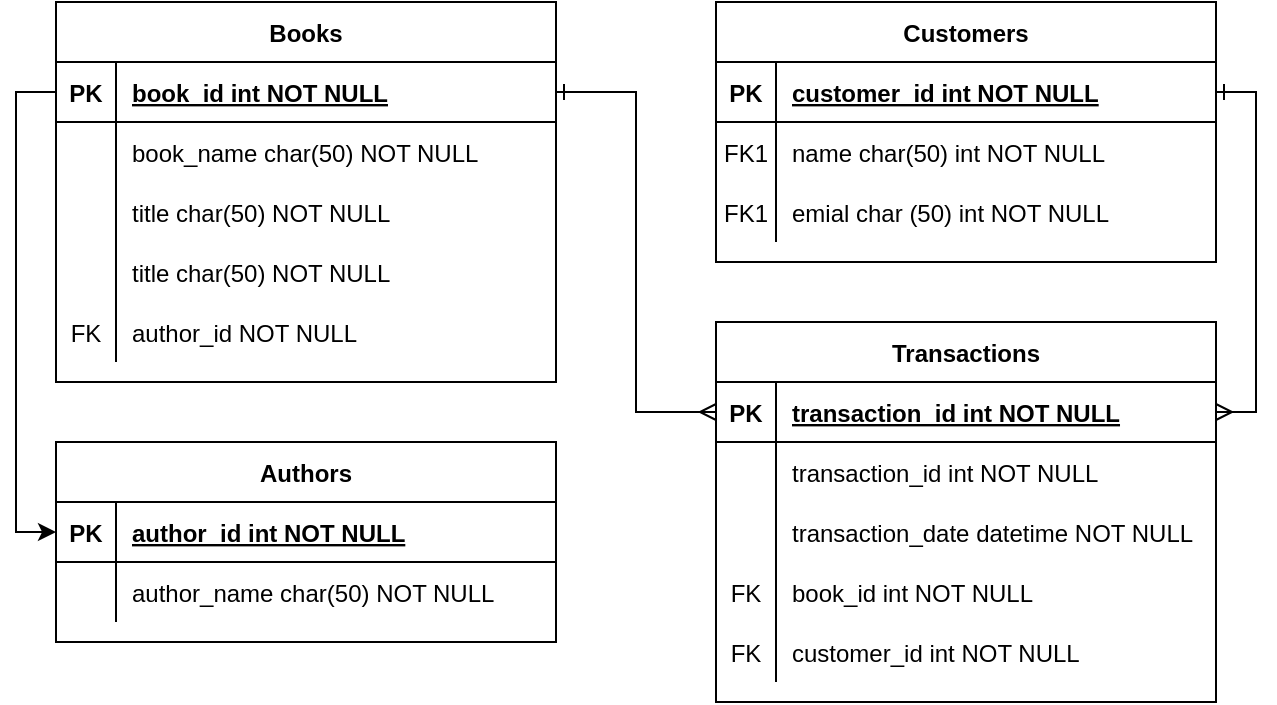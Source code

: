 <mxfile version="24.7.7">
  <diagram name="Page-1" id="sef4F5jv5PjEhOy65nTE">
    <mxGraphModel dx="1562" dy="877" grid="1" gridSize="10" guides="1" tooltips="1" connect="1" arrows="1" fold="1" page="1" pageScale="1" pageWidth="850" pageHeight="1100" math="0" shadow="0">
      <root>
        <mxCell id="0" />
        <mxCell id="1" parent="0" />
        <mxCell id="Gy79nGPTukRqcgBt0ywC-1" value="Customers" style="shape=table;startSize=30;container=1;collapsible=1;childLayout=tableLayout;fixedRows=1;rowLines=0;fontStyle=1;align=center;resizeLast=1;" parent="1" vertex="1">
          <mxGeometry x="450" y="120" width="250" height="130" as="geometry" />
        </mxCell>
        <mxCell id="Gy79nGPTukRqcgBt0ywC-2" value="" style="shape=partialRectangle;collapsible=0;dropTarget=0;pointerEvents=0;fillColor=none;points=[[0,0.5],[1,0.5]];portConstraint=eastwest;top=0;left=0;right=0;bottom=1;" parent="Gy79nGPTukRqcgBt0ywC-1" vertex="1">
          <mxGeometry y="30" width="250" height="30" as="geometry" />
        </mxCell>
        <mxCell id="Gy79nGPTukRqcgBt0ywC-3" value="PK" style="shape=partialRectangle;overflow=hidden;connectable=0;fillColor=none;top=0;left=0;bottom=0;right=0;fontStyle=1;" parent="Gy79nGPTukRqcgBt0ywC-2" vertex="1">
          <mxGeometry width="30" height="30" as="geometry">
            <mxRectangle width="30" height="30" as="alternateBounds" />
          </mxGeometry>
        </mxCell>
        <mxCell id="Gy79nGPTukRqcgBt0ywC-4" value="customer_id int NOT NULL " style="shape=partialRectangle;overflow=hidden;connectable=0;fillColor=none;top=0;left=0;bottom=0;right=0;align=left;spacingLeft=6;fontStyle=5;" parent="Gy79nGPTukRqcgBt0ywC-2" vertex="1">
          <mxGeometry x="30" width="220" height="30" as="geometry">
            <mxRectangle width="220" height="30" as="alternateBounds" />
          </mxGeometry>
        </mxCell>
        <mxCell id="Gy79nGPTukRqcgBt0ywC-5" value="" style="shape=partialRectangle;collapsible=0;dropTarget=0;pointerEvents=0;fillColor=none;points=[[0,0.5],[1,0.5]];portConstraint=eastwest;top=0;left=0;right=0;bottom=0;" parent="Gy79nGPTukRqcgBt0ywC-1" vertex="1">
          <mxGeometry y="60" width="250" height="30" as="geometry" />
        </mxCell>
        <mxCell id="Gy79nGPTukRqcgBt0ywC-6" value="FK1" style="shape=partialRectangle;overflow=hidden;connectable=0;fillColor=none;top=0;left=0;bottom=0;right=0;" parent="Gy79nGPTukRqcgBt0ywC-5" vertex="1">
          <mxGeometry width="30" height="30" as="geometry">
            <mxRectangle width="30" height="30" as="alternateBounds" />
          </mxGeometry>
        </mxCell>
        <mxCell id="Gy79nGPTukRqcgBt0ywC-7" value="name char(50) int NOT NULL" style="shape=partialRectangle;overflow=hidden;connectable=0;fillColor=none;top=0;left=0;bottom=0;right=0;align=left;spacingLeft=6;" parent="Gy79nGPTukRqcgBt0ywC-5" vertex="1">
          <mxGeometry x="30" width="220" height="30" as="geometry">
            <mxRectangle width="220" height="30" as="alternateBounds" />
          </mxGeometry>
        </mxCell>
        <mxCell id="Gy79nGPTukRqcgBt0ywC-8" value="" style="shape=partialRectangle;collapsible=0;dropTarget=0;pointerEvents=0;fillColor=none;points=[[0,0.5],[1,0.5]];portConstraint=eastwest;top=0;left=0;right=0;bottom=0;" parent="Gy79nGPTukRqcgBt0ywC-1" vertex="1">
          <mxGeometry y="90" width="250" height="30" as="geometry" />
        </mxCell>
        <mxCell id="Gy79nGPTukRqcgBt0ywC-9" value="FK1" style="shape=partialRectangle;overflow=hidden;connectable=0;fillColor=none;top=0;left=0;bottom=0;right=0;" parent="Gy79nGPTukRqcgBt0ywC-8" vertex="1">
          <mxGeometry width="30" height="30" as="geometry">
            <mxRectangle width="30" height="30" as="alternateBounds" />
          </mxGeometry>
        </mxCell>
        <mxCell id="Gy79nGPTukRqcgBt0ywC-10" value="emial char (50) int NOT NULL" style="shape=partialRectangle;overflow=hidden;connectable=0;fillColor=none;top=0;left=0;bottom=0;right=0;align=left;spacingLeft=6;" parent="Gy79nGPTukRqcgBt0ywC-8" vertex="1">
          <mxGeometry x="30" width="220" height="30" as="geometry">
            <mxRectangle width="220" height="30" as="alternateBounds" />
          </mxGeometry>
        </mxCell>
        <mxCell id="Gy79nGPTukRqcgBt0ywC-11" value="Transactions" style="shape=table;startSize=30;container=1;collapsible=1;childLayout=tableLayout;fixedRows=1;rowLines=0;fontStyle=1;align=center;resizeLast=1;" parent="1" vertex="1">
          <mxGeometry x="450" y="280" width="250" height="190" as="geometry" />
        </mxCell>
        <mxCell id="Gy79nGPTukRqcgBt0ywC-12" value="" style="shape=partialRectangle;collapsible=0;dropTarget=0;pointerEvents=0;fillColor=none;points=[[0,0.5],[1,0.5]];portConstraint=eastwest;top=0;left=0;right=0;bottom=1;" parent="Gy79nGPTukRqcgBt0ywC-11" vertex="1">
          <mxGeometry y="30" width="250" height="30" as="geometry" />
        </mxCell>
        <mxCell id="Gy79nGPTukRqcgBt0ywC-13" value="PK" style="shape=partialRectangle;overflow=hidden;connectable=0;fillColor=none;top=0;left=0;bottom=0;right=0;fontStyle=1;" parent="Gy79nGPTukRqcgBt0ywC-12" vertex="1">
          <mxGeometry width="30" height="30" as="geometry">
            <mxRectangle width="30" height="30" as="alternateBounds" />
          </mxGeometry>
        </mxCell>
        <mxCell id="Gy79nGPTukRqcgBt0ywC-14" value="transaction_id int NOT NULL " style="shape=partialRectangle;overflow=hidden;connectable=0;fillColor=none;top=0;left=0;bottom=0;right=0;align=left;spacingLeft=6;fontStyle=5;" parent="Gy79nGPTukRqcgBt0ywC-12" vertex="1">
          <mxGeometry x="30" width="220" height="30" as="geometry">
            <mxRectangle width="220" height="30" as="alternateBounds" />
          </mxGeometry>
        </mxCell>
        <mxCell id="Gy79nGPTukRqcgBt0ywC-15" value="" style="shape=partialRectangle;collapsible=0;dropTarget=0;pointerEvents=0;fillColor=none;points=[[0,0.5],[1,0.5]];portConstraint=eastwest;top=0;left=0;right=0;bottom=0;" parent="Gy79nGPTukRqcgBt0ywC-11" vertex="1">
          <mxGeometry y="60" width="250" height="30" as="geometry" />
        </mxCell>
        <mxCell id="Gy79nGPTukRqcgBt0ywC-16" value="" style="shape=partialRectangle;overflow=hidden;connectable=0;fillColor=none;top=0;left=0;bottom=0;right=0;" parent="Gy79nGPTukRqcgBt0ywC-15" vertex="1">
          <mxGeometry width="30" height="30" as="geometry">
            <mxRectangle width="30" height="30" as="alternateBounds" />
          </mxGeometry>
        </mxCell>
        <mxCell id="Gy79nGPTukRqcgBt0ywC-17" value="transaction_id int NOT NULL" style="shape=partialRectangle;overflow=hidden;connectable=0;fillColor=none;top=0;left=0;bottom=0;right=0;align=left;spacingLeft=6;" parent="Gy79nGPTukRqcgBt0ywC-15" vertex="1">
          <mxGeometry x="30" width="220" height="30" as="geometry">
            <mxRectangle width="220" height="30" as="alternateBounds" />
          </mxGeometry>
        </mxCell>
        <mxCell id="Gy79nGPTukRqcgBt0ywC-18" value="" style="shape=partialRectangle;collapsible=0;dropTarget=0;pointerEvents=0;fillColor=none;points=[[0,0.5],[1,0.5]];portConstraint=eastwest;top=0;left=0;right=0;bottom=0;" parent="Gy79nGPTukRqcgBt0ywC-11" vertex="1">
          <mxGeometry y="90" width="250" height="30" as="geometry" />
        </mxCell>
        <mxCell id="Gy79nGPTukRqcgBt0ywC-19" value="" style="shape=partialRectangle;overflow=hidden;connectable=0;fillColor=none;top=0;left=0;bottom=0;right=0;" parent="Gy79nGPTukRqcgBt0ywC-18" vertex="1">
          <mxGeometry width="30" height="30" as="geometry">
            <mxRectangle width="30" height="30" as="alternateBounds" />
          </mxGeometry>
        </mxCell>
        <mxCell id="Gy79nGPTukRqcgBt0ywC-20" value="transaction_date datetime NOT NULL" style="shape=partialRectangle;overflow=hidden;connectable=0;fillColor=none;top=0;left=0;bottom=0;right=0;align=left;spacingLeft=6;" parent="Gy79nGPTukRqcgBt0ywC-18" vertex="1">
          <mxGeometry x="30" width="220" height="30" as="geometry">
            <mxRectangle width="220" height="30" as="alternateBounds" />
          </mxGeometry>
        </mxCell>
        <mxCell id="Gy79nGPTukRqcgBt0ywC-21" value="" style="shape=partialRectangle;collapsible=0;dropTarget=0;pointerEvents=0;fillColor=none;points=[[0,0.5],[1,0.5]];portConstraint=eastwest;top=0;left=0;right=0;bottom=0;" parent="Gy79nGPTukRqcgBt0ywC-11" vertex="1">
          <mxGeometry y="120" width="250" height="30" as="geometry" />
        </mxCell>
        <mxCell id="Gy79nGPTukRqcgBt0ywC-22" value="FK" style="shape=partialRectangle;overflow=hidden;connectable=0;fillColor=none;top=0;left=0;bottom=0;right=0;" parent="Gy79nGPTukRqcgBt0ywC-21" vertex="1">
          <mxGeometry width="30" height="30" as="geometry">
            <mxRectangle width="30" height="30" as="alternateBounds" />
          </mxGeometry>
        </mxCell>
        <mxCell id="Gy79nGPTukRqcgBt0ywC-23" value="book_id int NOT NULL" style="shape=partialRectangle;overflow=hidden;connectable=0;fillColor=none;top=0;left=0;bottom=0;right=0;align=left;spacingLeft=6;" parent="Gy79nGPTukRqcgBt0ywC-21" vertex="1">
          <mxGeometry x="30" width="220" height="30" as="geometry">
            <mxRectangle width="220" height="30" as="alternateBounds" />
          </mxGeometry>
        </mxCell>
        <mxCell id="Gy79nGPTukRqcgBt0ywC-24" value="" style="shape=partialRectangle;collapsible=0;dropTarget=0;pointerEvents=0;fillColor=none;points=[[0,0.5],[1,0.5]];portConstraint=eastwest;top=0;left=0;right=0;bottom=0;" parent="Gy79nGPTukRqcgBt0ywC-11" vertex="1">
          <mxGeometry y="150" width="250" height="30" as="geometry" />
        </mxCell>
        <mxCell id="Gy79nGPTukRqcgBt0ywC-25" value="FK" style="shape=partialRectangle;overflow=hidden;connectable=0;fillColor=none;top=0;left=0;bottom=0;right=0;" parent="Gy79nGPTukRqcgBt0ywC-24" vertex="1">
          <mxGeometry width="30" height="30" as="geometry">
            <mxRectangle width="30" height="30" as="alternateBounds" />
          </mxGeometry>
        </mxCell>
        <mxCell id="Gy79nGPTukRqcgBt0ywC-26" value="customer_id int NOT NULL" style="shape=partialRectangle;overflow=hidden;connectable=0;fillColor=none;top=0;left=0;bottom=0;right=0;align=left;spacingLeft=6;" parent="Gy79nGPTukRqcgBt0ywC-24" vertex="1">
          <mxGeometry x="30" width="220" height="30" as="geometry">
            <mxRectangle width="220" height="30" as="alternateBounds" />
          </mxGeometry>
        </mxCell>
        <mxCell id="Gy79nGPTukRqcgBt0ywC-27" value="Books" style="shape=table;startSize=30;container=1;collapsible=1;childLayout=tableLayout;fixedRows=1;rowLines=0;fontStyle=1;align=center;resizeLast=1;" parent="1" vertex="1">
          <mxGeometry x="120" y="120" width="250" height="190" as="geometry" />
        </mxCell>
        <mxCell id="Gy79nGPTukRqcgBt0ywC-28" value="" style="shape=partialRectangle;collapsible=0;dropTarget=0;pointerEvents=0;fillColor=none;points=[[0,0.5],[1,0.5]];portConstraint=eastwest;top=0;left=0;right=0;bottom=1;" parent="Gy79nGPTukRqcgBt0ywC-27" vertex="1">
          <mxGeometry y="30" width="250" height="30" as="geometry" />
        </mxCell>
        <mxCell id="Gy79nGPTukRqcgBt0ywC-29" value="PK" style="shape=partialRectangle;overflow=hidden;connectable=0;fillColor=none;top=0;left=0;bottom=0;right=0;fontStyle=1;" parent="Gy79nGPTukRqcgBt0ywC-28" vertex="1">
          <mxGeometry width="30" height="30" as="geometry">
            <mxRectangle width="30" height="30" as="alternateBounds" />
          </mxGeometry>
        </mxCell>
        <mxCell id="Gy79nGPTukRqcgBt0ywC-30" value="book_id int NOT NULL " style="shape=partialRectangle;overflow=hidden;connectable=0;fillColor=none;top=0;left=0;bottom=0;right=0;align=left;spacingLeft=6;fontStyle=5;" parent="Gy79nGPTukRqcgBt0ywC-28" vertex="1">
          <mxGeometry x="30" width="220" height="30" as="geometry">
            <mxRectangle width="220" height="30" as="alternateBounds" />
          </mxGeometry>
        </mxCell>
        <mxCell id="Gy79nGPTukRqcgBt0ywC-31" value="" style="shape=partialRectangle;collapsible=0;dropTarget=0;pointerEvents=0;fillColor=none;points=[[0,0.5],[1,0.5]];portConstraint=eastwest;top=0;left=0;right=0;bottom=0;" parent="Gy79nGPTukRqcgBt0ywC-27" vertex="1">
          <mxGeometry y="60" width="250" height="30" as="geometry" />
        </mxCell>
        <mxCell id="Gy79nGPTukRqcgBt0ywC-32" value="" style="shape=partialRectangle;overflow=hidden;connectable=0;fillColor=none;top=0;left=0;bottom=0;right=0;" parent="Gy79nGPTukRqcgBt0ywC-31" vertex="1">
          <mxGeometry width="30" height="30" as="geometry">
            <mxRectangle width="30" height="30" as="alternateBounds" />
          </mxGeometry>
        </mxCell>
        <mxCell id="Gy79nGPTukRqcgBt0ywC-33" value="book_name char(50) NOT NULL" style="shape=partialRectangle;overflow=hidden;connectable=0;fillColor=none;top=0;left=0;bottom=0;right=0;align=left;spacingLeft=6;" parent="Gy79nGPTukRqcgBt0ywC-31" vertex="1">
          <mxGeometry x="30" width="220" height="30" as="geometry">
            <mxRectangle width="220" height="30" as="alternateBounds" />
          </mxGeometry>
        </mxCell>
        <mxCell id="Gy79nGPTukRqcgBt0ywC-34" value="" style="shape=partialRectangle;collapsible=0;dropTarget=0;pointerEvents=0;fillColor=none;points=[[0,0.5],[1,0.5]];portConstraint=eastwest;top=0;left=0;right=0;bottom=0;" parent="Gy79nGPTukRqcgBt0ywC-27" vertex="1">
          <mxGeometry y="90" width="250" height="30" as="geometry" />
        </mxCell>
        <mxCell id="Gy79nGPTukRqcgBt0ywC-35" value="" style="shape=partialRectangle;overflow=hidden;connectable=0;fillColor=none;top=0;left=0;bottom=0;right=0;" parent="Gy79nGPTukRqcgBt0ywC-34" vertex="1">
          <mxGeometry width="30" height="30" as="geometry">
            <mxRectangle width="30" height="30" as="alternateBounds" />
          </mxGeometry>
        </mxCell>
        <mxCell id="Gy79nGPTukRqcgBt0ywC-36" value="title char(50) NOT NULL" style="shape=partialRectangle;overflow=hidden;connectable=0;fillColor=none;top=0;left=0;bottom=0;right=0;align=left;spacingLeft=6;" parent="Gy79nGPTukRqcgBt0ywC-34" vertex="1">
          <mxGeometry x="30" width="220" height="30" as="geometry">
            <mxRectangle width="220" height="30" as="alternateBounds" />
          </mxGeometry>
        </mxCell>
        <mxCell id="Gy79nGPTukRqcgBt0ywC-37" value="" style="shape=partialRectangle;collapsible=0;dropTarget=0;pointerEvents=0;fillColor=none;points=[[0,0.5],[1,0.5]];portConstraint=eastwest;top=0;left=0;right=0;bottom=0;" parent="Gy79nGPTukRqcgBt0ywC-27" vertex="1">
          <mxGeometry y="120" width="250" height="30" as="geometry" />
        </mxCell>
        <mxCell id="Gy79nGPTukRqcgBt0ywC-38" value="" style="shape=partialRectangle;overflow=hidden;connectable=0;fillColor=none;top=0;left=0;bottom=0;right=0;" parent="Gy79nGPTukRqcgBt0ywC-37" vertex="1">
          <mxGeometry width="30" height="30" as="geometry">
            <mxRectangle width="30" height="30" as="alternateBounds" />
          </mxGeometry>
        </mxCell>
        <mxCell id="Gy79nGPTukRqcgBt0ywC-39" value="title char(50) NOT NULL" style="shape=partialRectangle;overflow=hidden;connectable=0;fillColor=none;top=0;left=0;bottom=0;right=0;align=left;spacingLeft=6;" parent="Gy79nGPTukRqcgBt0ywC-37" vertex="1">
          <mxGeometry x="30" width="220" height="30" as="geometry">
            <mxRectangle width="220" height="30" as="alternateBounds" />
          </mxGeometry>
        </mxCell>
        <mxCell id="Gy79nGPTukRqcgBt0ywC-40" value="" style="shape=partialRectangle;collapsible=0;dropTarget=0;pointerEvents=0;fillColor=none;points=[[0,0.5],[1,0.5]];portConstraint=eastwest;top=0;left=0;right=0;bottom=0;" parent="Gy79nGPTukRqcgBt0ywC-27" vertex="1">
          <mxGeometry y="150" width="250" height="30" as="geometry" />
        </mxCell>
        <mxCell id="Gy79nGPTukRqcgBt0ywC-41" value="FK" style="shape=partialRectangle;overflow=hidden;connectable=0;fillColor=none;top=0;left=0;bottom=0;right=0;" parent="Gy79nGPTukRqcgBt0ywC-40" vertex="1">
          <mxGeometry width="30" height="30" as="geometry">
            <mxRectangle width="30" height="30" as="alternateBounds" />
          </mxGeometry>
        </mxCell>
        <mxCell id="Gy79nGPTukRqcgBt0ywC-42" value="author_id NOT NULL" style="shape=partialRectangle;overflow=hidden;connectable=0;fillColor=none;top=0;left=0;bottom=0;right=0;align=left;spacingLeft=6;" parent="Gy79nGPTukRqcgBt0ywC-40" vertex="1">
          <mxGeometry x="30" width="220" height="30" as="geometry">
            <mxRectangle width="220" height="30" as="alternateBounds" />
          </mxGeometry>
        </mxCell>
        <mxCell id="Gy79nGPTukRqcgBt0ywC-43" value="Authors" style="shape=table;startSize=30;container=1;collapsible=1;childLayout=tableLayout;fixedRows=1;rowLines=0;fontStyle=1;align=center;resizeLast=1;" parent="1" vertex="1">
          <mxGeometry x="120" y="340" width="250" height="100" as="geometry" />
        </mxCell>
        <mxCell id="Gy79nGPTukRqcgBt0ywC-44" value="" style="shape=partialRectangle;collapsible=0;dropTarget=0;pointerEvents=0;fillColor=none;points=[[0,0.5],[1,0.5]];portConstraint=eastwest;top=0;left=0;right=0;bottom=1;" parent="Gy79nGPTukRqcgBt0ywC-43" vertex="1">
          <mxGeometry y="30" width="250" height="30" as="geometry" />
        </mxCell>
        <mxCell id="Gy79nGPTukRqcgBt0ywC-45" value="PK" style="shape=partialRectangle;overflow=hidden;connectable=0;fillColor=none;top=0;left=0;bottom=0;right=0;fontStyle=1;" parent="Gy79nGPTukRqcgBt0ywC-44" vertex="1">
          <mxGeometry width="30" height="30" as="geometry">
            <mxRectangle width="30" height="30" as="alternateBounds" />
          </mxGeometry>
        </mxCell>
        <mxCell id="Gy79nGPTukRqcgBt0ywC-46" value="author_id int NOT NULL " style="shape=partialRectangle;overflow=hidden;connectable=0;fillColor=none;top=0;left=0;bottom=0;right=0;align=left;spacingLeft=6;fontStyle=5;" parent="Gy79nGPTukRqcgBt0ywC-44" vertex="1">
          <mxGeometry x="30" width="220" height="30" as="geometry">
            <mxRectangle width="220" height="30" as="alternateBounds" />
          </mxGeometry>
        </mxCell>
        <mxCell id="Gy79nGPTukRqcgBt0ywC-47" value="" style="shape=partialRectangle;collapsible=0;dropTarget=0;pointerEvents=0;fillColor=none;points=[[0,0.5],[1,0.5]];portConstraint=eastwest;top=0;left=0;right=0;bottom=0;" parent="Gy79nGPTukRqcgBt0ywC-43" vertex="1">
          <mxGeometry y="60" width="250" height="30" as="geometry" />
        </mxCell>
        <mxCell id="Gy79nGPTukRqcgBt0ywC-48" value="" style="shape=partialRectangle;overflow=hidden;connectable=0;fillColor=none;top=0;left=0;bottom=0;right=0;" parent="Gy79nGPTukRqcgBt0ywC-47" vertex="1">
          <mxGeometry width="30" height="30" as="geometry">
            <mxRectangle width="30" height="30" as="alternateBounds" />
          </mxGeometry>
        </mxCell>
        <mxCell id="Gy79nGPTukRqcgBt0ywC-49" value="author_name char(50) NOT NULL" style="shape=partialRectangle;overflow=hidden;connectable=0;fillColor=none;top=0;left=0;bottom=0;right=0;align=left;spacingLeft=6;" parent="Gy79nGPTukRqcgBt0ywC-47" vertex="1">
          <mxGeometry x="30" width="220" height="30" as="geometry">
            <mxRectangle width="220" height="30" as="alternateBounds" />
          </mxGeometry>
        </mxCell>
        <mxCell id="Gy79nGPTukRqcgBt0ywC-50" style="edgeStyle=orthogonalEdgeStyle;rounded=0;orthogonalLoop=1;jettySize=auto;html=1;exitX=0;exitY=0.5;exitDx=0;exitDy=0;entryX=0;entryY=0.5;entryDx=0;entryDy=0;" parent="1" source="Gy79nGPTukRqcgBt0ywC-28" target="Gy79nGPTukRqcgBt0ywC-44" edge="1">
          <mxGeometry relative="1" as="geometry" />
        </mxCell>
        <mxCell id="Gy79nGPTukRqcgBt0ywC-51" style="edgeStyle=orthogonalEdgeStyle;rounded=0;orthogonalLoop=1;jettySize=auto;html=1;exitX=1;exitY=0.5;exitDx=0;exitDy=0;entryX=1;entryY=0.5;entryDx=0;entryDy=0;endArrow=ERmany;endFill=0;startArrow=ERone;startFill=0;" parent="1" source="Gy79nGPTukRqcgBt0ywC-2" target="Gy79nGPTukRqcgBt0ywC-12" edge="1">
          <mxGeometry relative="1" as="geometry" />
        </mxCell>
        <mxCell id="Gy79nGPTukRqcgBt0ywC-52" style="edgeStyle=orthogonalEdgeStyle;rounded=0;orthogonalLoop=1;jettySize=auto;html=1;exitX=1;exitY=0.5;exitDx=0;exitDy=0;entryX=0;entryY=0.5;entryDx=0;entryDy=0;endArrow=ERmany;endFill=0;startArrow=ERone;startFill=0;" parent="1" source="Gy79nGPTukRqcgBt0ywC-28" target="Gy79nGPTukRqcgBt0ywC-12" edge="1">
          <mxGeometry relative="1" as="geometry" />
        </mxCell>
      </root>
    </mxGraphModel>
  </diagram>
</mxfile>
